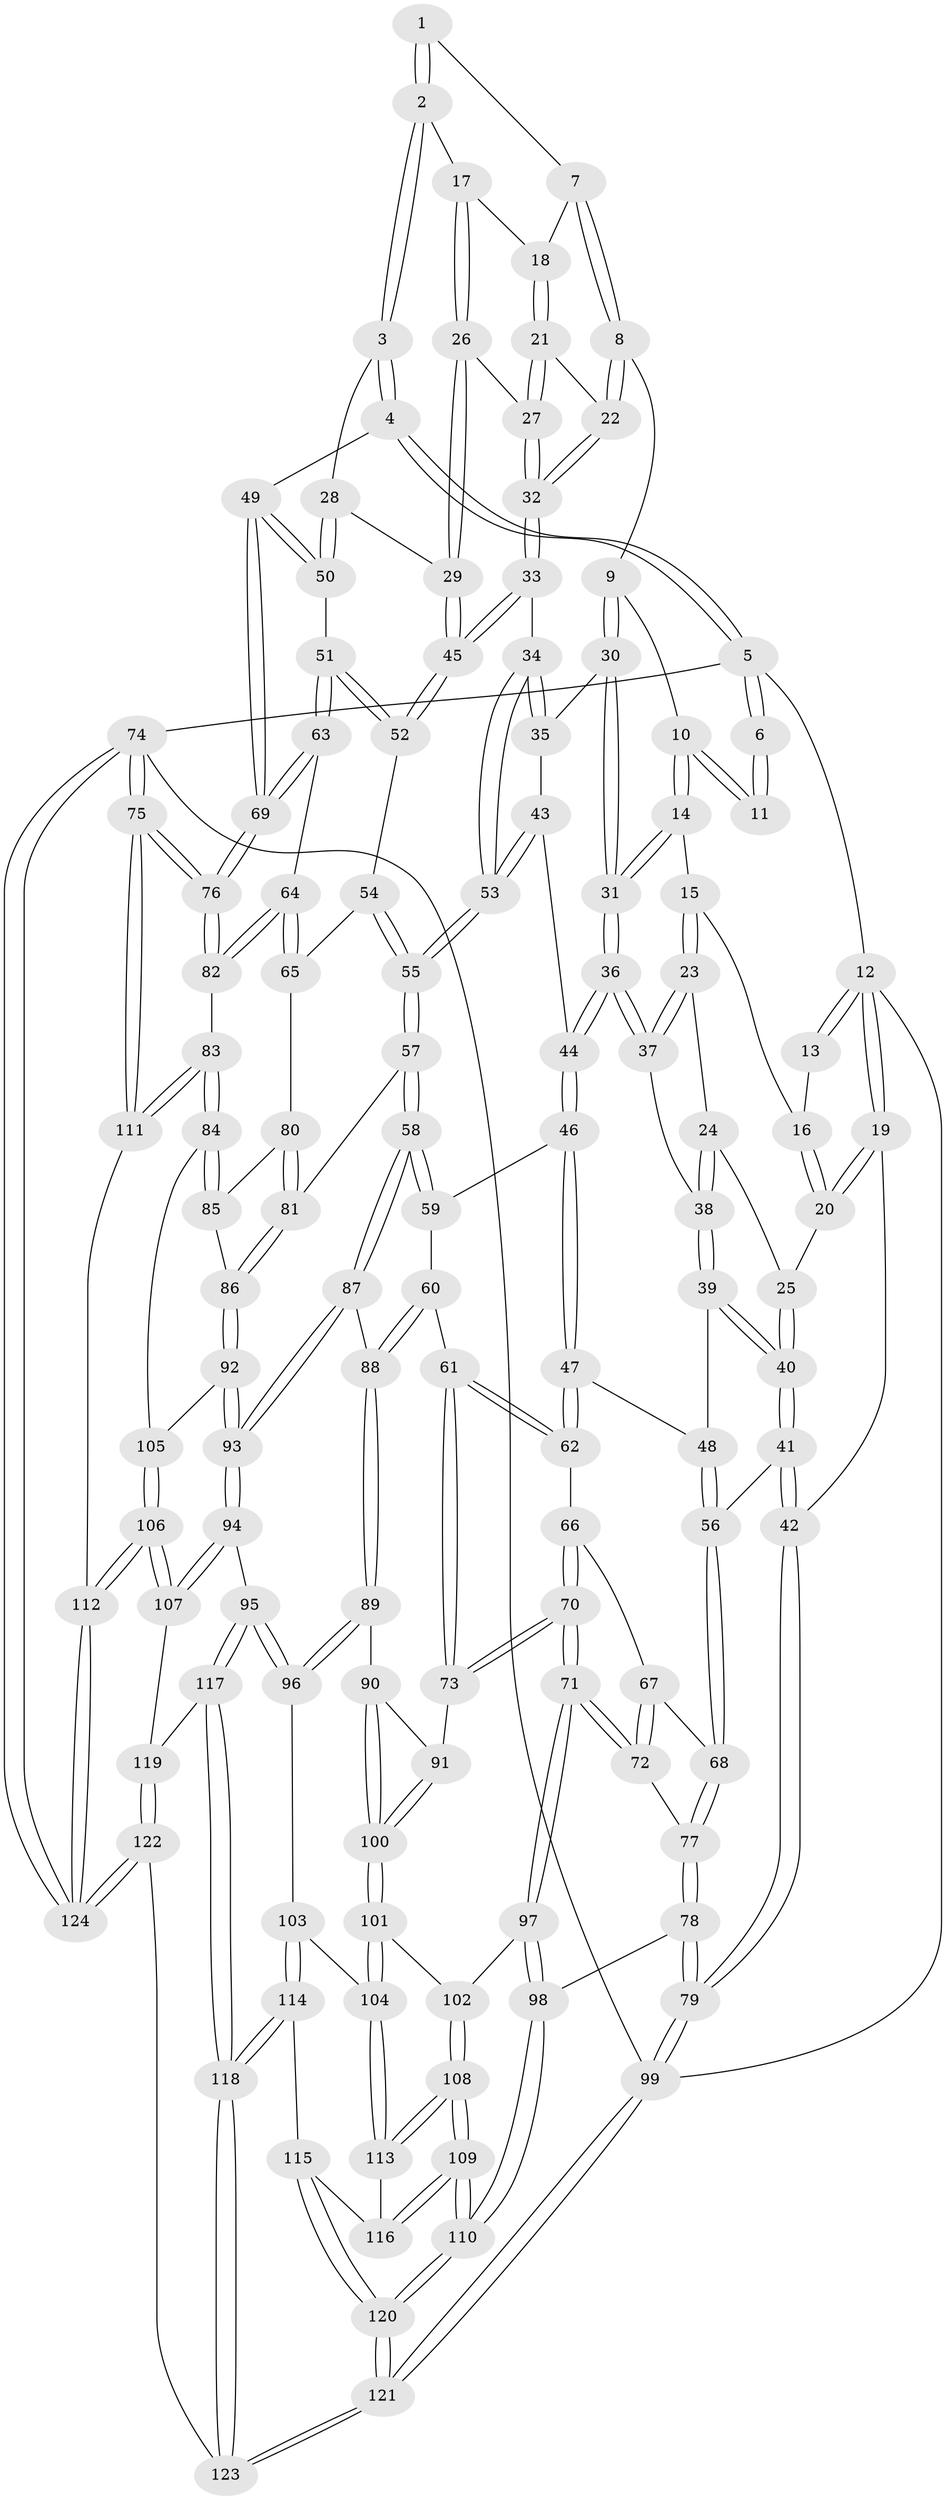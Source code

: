 // coarse degree distribution, {3: 0.20408163265306123, 4: 0.1836734693877551, 6: 0.14285714285714285, 5: 0.42857142857142855, 10: 0.02040816326530612, 9: 0.02040816326530612}
// Generated by graph-tools (version 1.1) at 2025/06/03/04/25 22:06:42]
// undirected, 124 vertices, 307 edges
graph export_dot {
graph [start="1"]
  node [color=gray90,style=filled];
  1 [pos="+0.7362092486357558+0"];
  2 [pos="+0.8205451219095221+0.09831736160813678"];
  3 [pos="+0.9104358514338007+0.14998792547271228"];
  4 [pos="+1+0.14931673705529486"];
  5 [pos="+1+0"];
  6 [pos="+0.7308866453475321+0"];
  7 [pos="+0.6679845248268995+0.10911328183924343"];
  8 [pos="+0.5343026851398773+0.14339850900457127"];
  9 [pos="+0.4896473591039466+0.11851885137573274"];
  10 [pos="+0.46447739533413873+0.0655488467724155"];
  11 [pos="+0.437582404123319+0"];
  12 [pos="+0+0"];
  13 [pos="+0.3002490023591226+0"];
  14 [pos="+0.29668800124267836+0.18334376578829376"];
  15 [pos="+0.2183264326246638+0.12889552568386853"];
  16 [pos="+0.1992421245268535+0.06899853411095239"];
  17 [pos="+0.7497233435966122+0.16407581939791072"];
  18 [pos="+0.6976338794652082+0.1456794594625305"];
  19 [pos="+0+0.06033075286630502"];
  20 [pos="+0+0.14837758741774001"];
  21 [pos="+0.6486251942775358+0.2042909613934406"];
  22 [pos="+0.5845269382222409+0.21242889967949674"];
  23 [pos="+0.17782585941263845+0.20513303523186294"];
  24 [pos="+0.10949864392148051+0.253235286151203"];
  25 [pos="+0.03740868465817094+0.2334812460556832"];
  26 [pos="+0.757009455007222+0.2646348180668318"];
  27 [pos="+0.7242265649865905+0.2653966927273256"];
  28 [pos="+0.8054129105758436+0.2940895811722316"];
  29 [pos="+0.7918697085294567+0.2954589103126606"];
  30 [pos="+0.4371255323027262+0.2426456713895827"];
  31 [pos="+0.3228687605149401+0.2881516173453594"];
  32 [pos="+0.5922914154385898+0.32356783953834695"];
  33 [pos="+0.5840902852591294+0.342028933580354"];
  34 [pos="+0.5790490948843454+0.3475027540490007"];
  35 [pos="+0.4756346440424816+0.2942643423151141"];
  36 [pos="+0.31188487657248487+0.30909381143847675"];
  37 [pos="+0.2614147320854531+0.29353810614703096"];
  38 [pos="+0.1421682447230726+0.30344483025903984"];
  39 [pos="+0.14249989486813508+0.3644933900430929"];
  40 [pos="+0.045301753402516264+0.40885053515000047"];
  41 [pos="+0.006837524866389048+0.4631913066014664"];
  42 [pos="+0+0.48407330737585214"];
  43 [pos="+0.41753802078450564+0.3845031945343158"];
  44 [pos="+0.31457825097773817+0.37234910877135236"];
  45 [pos="+0.7553143562723624+0.38091453654130925"];
  46 [pos="+0.2929375829451695+0.4139026527401082"];
  47 [pos="+0.27615878933484755+0.42965177705122537"];
  48 [pos="+0.1942770292738274+0.4060454487893952"];
  49 [pos="+1+0.2618796663091462"];
  50 [pos="+0.9361517955117005+0.35514125234642335"];
  51 [pos="+0.8644997718808449+0.49014579452005447"];
  52 [pos="+0.7570099849293029+0.41878024196016594"];
  53 [pos="+0.5521412429672876+0.47095147757478845"];
  54 [pos="+0.6957013513612342+0.4700631066285703"];
  55 [pos="+0.5567970546449049+0.49853055707635224"];
  56 [pos="+0.07484149632073493+0.5080447326824935"];
  57 [pos="+0.5427548137550732+0.5404980895894786"];
  58 [pos="+0.5419870990000698+0.5412121899059955"];
  59 [pos="+0.38597110402322704+0.4756943371414279"];
  60 [pos="+0.3459771325477412+0.594261236604338"];
  61 [pos="+0.3171297888410962+0.5913959521283523"];
  62 [pos="+0.27020353341278913+0.45951725155704065"];
  63 [pos="+0.8686744042709124+0.5102237135047321"];
  64 [pos="+0.8616261252103554+0.5548584104959723"];
  65 [pos="+0.7740994932844633+0.5751213374672718"];
  66 [pos="+0.16898086717098817+0.5341316263363982"];
  67 [pos="+0.13710379524853325+0.5267844747884665"];
  68 [pos="+0.0757154339742565+0.5090976222043248"];
  69 [pos="+1+0.4644407223953815"];
  70 [pos="+0.20914024099504197+0.6644203443001178"];
  71 [pos="+0.155197430510369+0.6987841651988863"];
  72 [pos="+0.12374033098539197+0.6669674906011874"];
  73 [pos="+0.24809301090119298+0.6609677839606827"];
  74 [pos="+1+1"];
  75 [pos="+1+1"];
  76 [pos="+1+0.690400242421015"];
  77 [pos="+0.07420520421821822+0.6209364998241156"];
  78 [pos="+0+0.7044374900492401"];
  79 [pos="+0+0.7038923022917254"];
  80 [pos="+0.7658202623085906+0.5822695422141941"];
  81 [pos="+0.61584668917985+0.5816820209936532"];
  82 [pos="+0.9515084879775929+0.6958396085306954"];
  83 [pos="+0.8757269391733868+0.7620894415544419"];
  84 [pos="+0.8511754758520746+0.7559322272488131"];
  85 [pos="+0.7560082038571354+0.6168502960551248"];
  86 [pos="+0.7017707375686171+0.6949492112567321"];
  87 [pos="+0.5248771458919221+0.5672417461640182"];
  88 [pos="+0.4448839502377034+0.6129706960910318"];
  89 [pos="+0.4249617830945338+0.69043061872944"];
  90 [pos="+0.38613030396773446+0.7119832059906207"];
  91 [pos="+0.2565190646695118+0.6713255933482158"];
  92 [pos="+0.7059081114600153+0.7356705757227919"];
  93 [pos="+0.5875179944120813+0.7838231270267089"];
  94 [pos="+0.5592001694341395+0.8332370602384571"];
  95 [pos="+0.5234641104473446+0.8517705603520904"];
  96 [pos="+0.4815722508117982+0.8280102147221667"];
  97 [pos="+0.1408288844702529+0.7319175763791813"];
  98 [pos="+0.08599397882019709+0.7674835289854675"];
  99 [pos="+0+1"];
  100 [pos="+0.32092099795496165+0.7970144484040619"];
  101 [pos="+0.32147760020346+0.8176476290557136"];
  102 [pos="+0.18100267324019048+0.7806921669259905"];
  103 [pos="+0.3311195250842016+0.8289194780905336"];
  104 [pos="+0.325026801808108+0.8263055571568007"];
  105 [pos="+0.7164242661265962+0.7407125461061302"];
  106 [pos="+0.7262644519648449+0.9334748097337603"];
  107 [pos="+0.7219608926850406+0.931279318233346"];
  108 [pos="+0.2029678618237349+0.9003822173362082"];
  109 [pos="+0.11289628278070109+1"];
  110 [pos="+0.07584720023179652+1"];
  111 [pos="+0.8596894244174864+0.8835560685903961"];
  112 [pos="+0.7630271354421554+0.967766537549278"];
  113 [pos="+0.2754684967699157+0.8760287251946688"];
  114 [pos="+0.3846212106450969+0.9809654969266303"];
  115 [pos="+0.3125339876089016+0.9580227774362229"];
  116 [pos="+0.3002444205252858+0.9427186241318637"];
  117 [pos="+0.5210931490992446+0.8615121884789277"];
  118 [pos="+0.39470911541158527+0.9906323893580714"];
  119 [pos="+0.5543534827514468+0.9755974197102703"];
  120 [pos="+0+1"];
  121 [pos="+0+1"];
  122 [pos="+0.6031189198865186+1"];
  123 [pos="+0.4024518367879564+1"];
  124 [pos="+0.7247627132115256+1"];
  1 -- 2;
  1 -- 2;
  1 -- 7;
  2 -- 3;
  2 -- 3;
  2 -- 17;
  3 -- 4;
  3 -- 4;
  3 -- 28;
  4 -- 5;
  4 -- 5;
  4 -- 49;
  5 -- 6;
  5 -- 6;
  5 -- 12;
  5 -- 74;
  6 -- 11;
  6 -- 11;
  7 -- 8;
  7 -- 8;
  7 -- 18;
  8 -- 9;
  8 -- 22;
  8 -- 22;
  9 -- 10;
  9 -- 30;
  9 -- 30;
  10 -- 11;
  10 -- 11;
  10 -- 14;
  10 -- 14;
  12 -- 13;
  12 -- 13;
  12 -- 19;
  12 -- 19;
  12 -- 99;
  13 -- 16;
  14 -- 15;
  14 -- 31;
  14 -- 31;
  15 -- 16;
  15 -- 23;
  15 -- 23;
  16 -- 20;
  16 -- 20;
  17 -- 18;
  17 -- 26;
  17 -- 26;
  18 -- 21;
  18 -- 21;
  19 -- 20;
  19 -- 20;
  19 -- 42;
  20 -- 25;
  21 -- 22;
  21 -- 27;
  21 -- 27;
  22 -- 32;
  22 -- 32;
  23 -- 24;
  23 -- 37;
  23 -- 37;
  24 -- 25;
  24 -- 38;
  24 -- 38;
  25 -- 40;
  25 -- 40;
  26 -- 27;
  26 -- 29;
  26 -- 29;
  27 -- 32;
  27 -- 32;
  28 -- 29;
  28 -- 50;
  28 -- 50;
  29 -- 45;
  29 -- 45;
  30 -- 31;
  30 -- 31;
  30 -- 35;
  31 -- 36;
  31 -- 36;
  32 -- 33;
  32 -- 33;
  33 -- 34;
  33 -- 45;
  33 -- 45;
  34 -- 35;
  34 -- 35;
  34 -- 53;
  34 -- 53;
  35 -- 43;
  36 -- 37;
  36 -- 37;
  36 -- 44;
  36 -- 44;
  37 -- 38;
  38 -- 39;
  38 -- 39;
  39 -- 40;
  39 -- 40;
  39 -- 48;
  40 -- 41;
  40 -- 41;
  41 -- 42;
  41 -- 42;
  41 -- 56;
  42 -- 79;
  42 -- 79;
  43 -- 44;
  43 -- 53;
  43 -- 53;
  44 -- 46;
  44 -- 46;
  45 -- 52;
  45 -- 52;
  46 -- 47;
  46 -- 47;
  46 -- 59;
  47 -- 48;
  47 -- 62;
  47 -- 62;
  48 -- 56;
  48 -- 56;
  49 -- 50;
  49 -- 50;
  49 -- 69;
  49 -- 69;
  50 -- 51;
  51 -- 52;
  51 -- 52;
  51 -- 63;
  51 -- 63;
  52 -- 54;
  53 -- 55;
  53 -- 55;
  54 -- 55;
  54 -- 55;
  54 -- 65;
  55 -- 57;
  55 -- 57;
  56 -- 68;
  56 -- 68;
  57 -- 58;
  57 -- 58;
  57 -- 81;
  58 -- 59;
  58 -- 59;
  58 -- 87;
  58 -- 87;
  59 -- 60;
  60 -- 61;
  60 -- 88;
  60 -- 88;
  61 -- 62;
  61 -- 62;
  61 -- 73;
  61 -- 73;
  62 -- 66;
  63 -- 64;
  63 -- 69;
  63 -- 69;
  64 -- 65;
  64 -- 65;
  64 -- 82;
  64 -- 82;
  65 -- 80;
  66 -- 67;
  66 -- 70;
  66 -- 70;
  67 -- 68;
  67 -- 72;
  67 -- 72;
  68 -- 77;
  68 -- 77;
  69 -- 76;
  69 -- 76;
  70 -- 71;
  70 -- 71;
  70 -- 73;
  70 -- 73;
  71 -- 72;
  71 -- 72;
  71 -- 97;
  71 -- 97;
  72 -- 77;
  73 -- 91;
  74 -- 75;
  74 -- 75;
  74 -- 124;
  74 -- 124;
  74 -- 99;
  75 -- 76;
  75 -- 76;
  75 -- 111;
  75 -- 111;
  76 -- 82;
  76 -- 82;
  77 -- 78;
  77 -- 78;
  78 -- 79;
  78 -- 79;
  78 -- 98;
  79 -- 99;
  79 -- 99;
  80 -- 81;
  80 -- 81;
  80 -- 85;
  81 -- 86;
  81 -- 86;
  82 -- 83;
  83 -- 84;
  83 -- 84;
  83 -- 111;
  83 -- 111;
  84 -- 85;
  84 -- 85;
  84 -- 105;
  85 -- 86;
  86 -- 92;
  86 -- 92;
  87 -- 88;
  87 -- 93;
  87 -- 93;
  88 -- 89;
  88 -- 89;
  89 -- 90;
  89 -- 96;
  89 -- 96;
  90 -- 91;
  90 -- 100;
  90 -- 100;
  91 -- 100;
  91 -- 100;
  92 -- 93;
  92 -- 93;
  92 -- 105;
  93 -- 94;
  93 -- 94;
  94 -- 95;
  94 -- 107;
  94 -- 107;
  95 -- 96;
  95 -- 96;
  95 -- 117;
  95 -- 117;
  96 -- 103;
  97 -- 98;
  97 -- 98;
  97 -- 102;
  98 -- 110;
  98 -- 110;
  99 -- 121;
  99 -- 121;
  100 -- 101;
  100 -- 101;
  101 -- 102;
  101 -- 104;
  101 -- 104;
  102 -- 108;
  102 -- 108;
  103 -- 104;
  103 -- 114;
  103 -- 114;
  104 -- 113;
  104 -- 113;
  105 -- 106;
  105 -- 106;
  106 -- 107;
  106 -- 107;
  106 -- 112;
  106 -- 112;
  107 -- 119;
  108 -- 109;
  108 -- 109;
  108 -- 113;
  108 -- 113;
  109 -- 110;
  109 -- 110;
  109 -- 116;
  109 -- 116;
  110 -- 120;
  110 -- 120;
  111 -- 112;
  112 -- 124;
  112 -- 124;
  113 -- 116;
  114 -- 115;
  114 -- 118;
  114 -- 118;
  115 -- 116;
  115 -- 120;
  115 -- 120;
  117 -- 118;
  117 -- 118;
  117 -- 119;
  118 -- 123;
  118 -- 123;
  119 -- 122;
  119 -- 122;
  120 -- 121;
  120 -- 121;
  121 -- 123;
  121 -- 123;
  122 -- 123;
  122 -- 124;
  122 -- 124;
}
